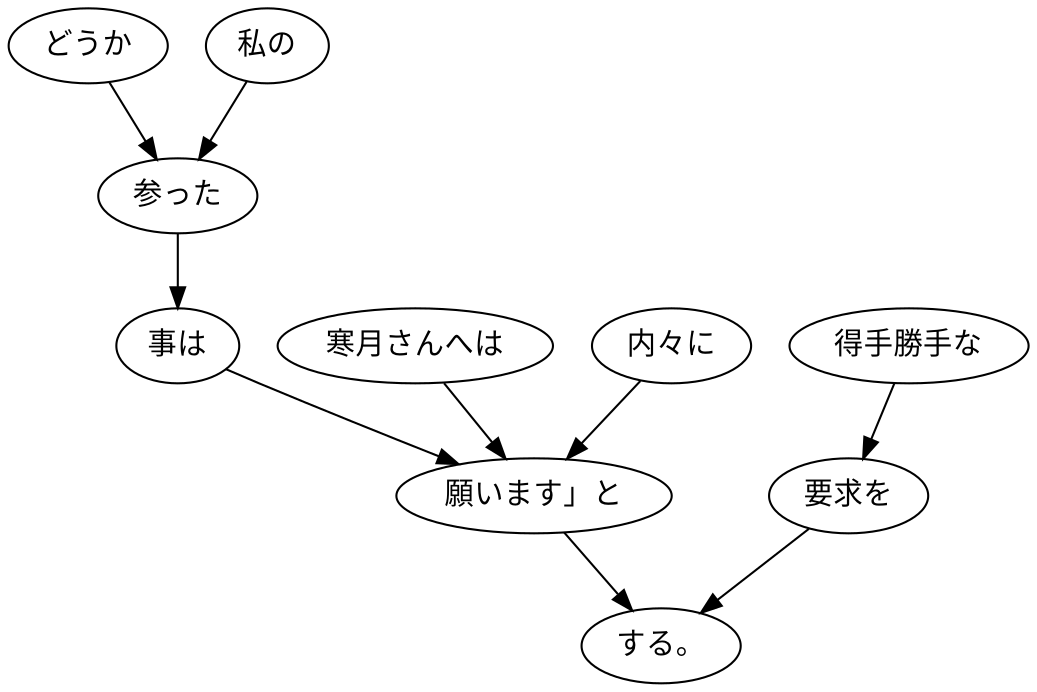 digraph graph1713 {
	node0 [label="どうか"];
	node1 [label="私の"];
	node2 [label="参った"];
	node3 [label="事は"];
	node4 [label="寒月さんへは"];
	node5 [label="内々に"];
	node6 [label="願います」と"];
	node7 [label="得手勝手な"];
	node8 [label="要求を"];
	node9 [label="する。"];
	node0 -> node2;
	node1 -> node2;
	node2 -> node3;
	node3 -> node6;
	node4 -> node6;
	node5 -> node6;
	node6 -> node9;
	node7 -> node8;
	node8 -> node9;
}
